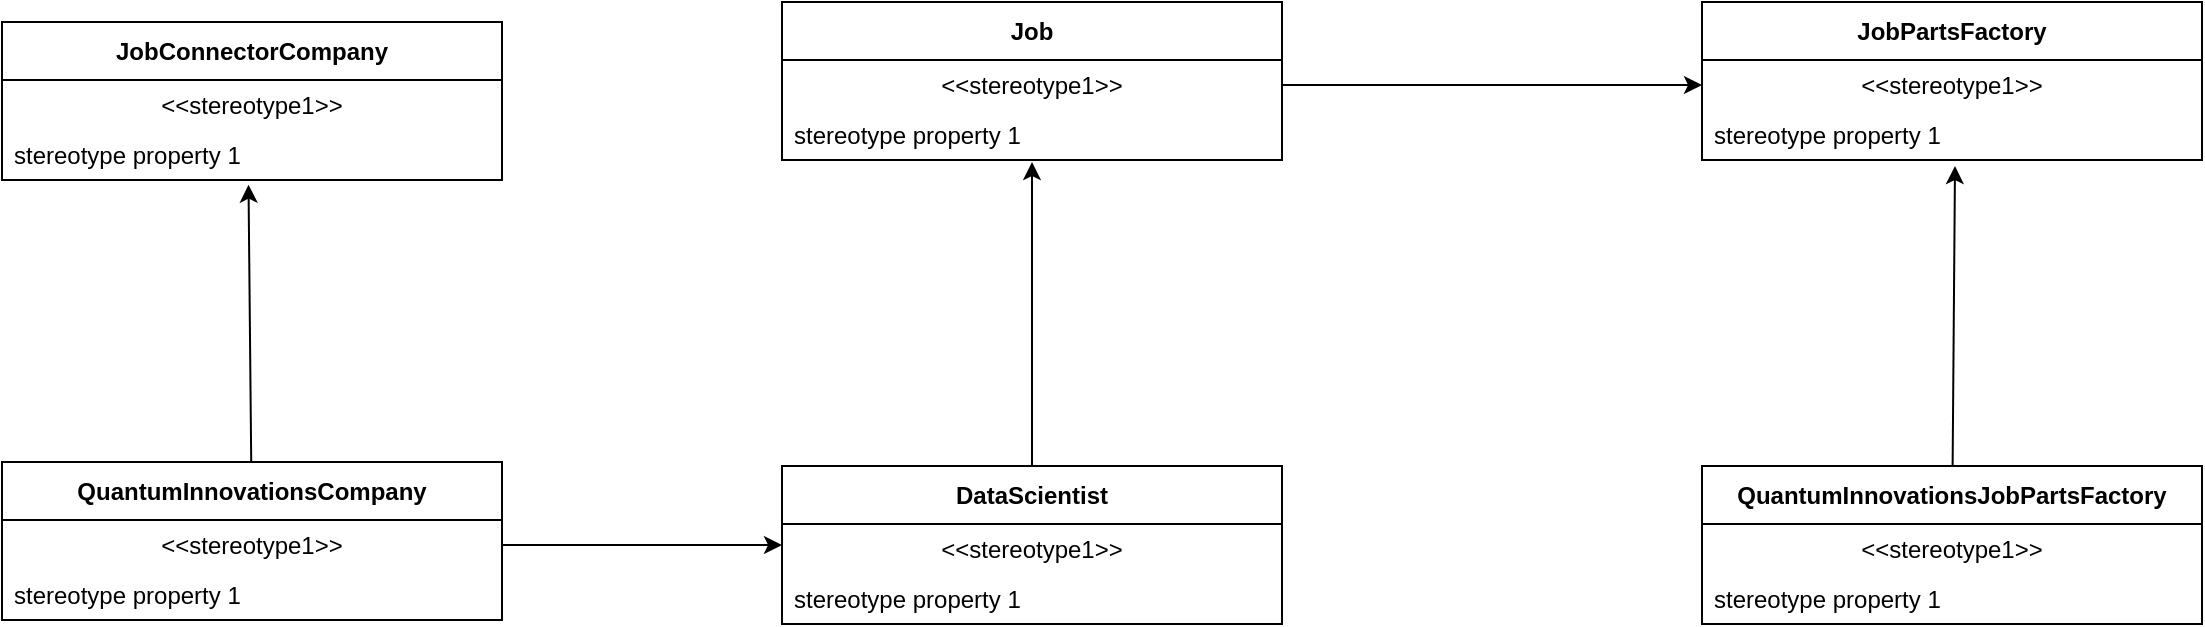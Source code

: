<mxfile version="22.1.4" type="github">
  <diagram name="Page-1" id="hUjEpkly2eNINpmnEEEA">
    <mxGraphModel dx="913" dy="461" grid="1" gridSize="10" guides="1" tooltips="1" connect="1" arrows="1" fold="1" page="1" pageScale="1" pageWidth="827" pageHeight="1169" math="0" shadow="0">
      <root>
        <mxCell id="0" />
        <mxCell id="1" parent="0" />
        <mxCell id="NbQcgySadGwn3jhOum9s-8" value="JobConnectorCompany" style="swimlane;fontStyle=1;align=center;verticalAlign=middle;childLayout=stackLayout;horizontal=1;startSize=29;horizontalStack=0;resizeParent=1;resizeParentMax=0;resizeLast=0;collapsible=0;marginBottom=0;html=1;whiteSpace=wrap;" vertex="1" parent="1">
          <mxGeometry x="300" y="90" width="250" height="79" as="geometry" />
        </mxCell>
        <mxCell id="NbQcgySadGwn3jhOum9s-9" value="&amp;lt;&amp;lt;stereotype1&amp;gt;&amp;gt;" style="text;html=1;strokeColor=none;fillColor=none;align=center;verticalAlign=middle;spacingLeft=4;spacingRight=4;overflow=hidden;rotatable=0;points=[[0,0.5],[1,0.5]];portConstraint=eastwest;whiteSpace=wrap;" vertex="1" parent="NbQcgySadGwn3jhOum9s-8">
          <mxGeometry y="29" width="250" height="25" as="geometry" />
        </mxCell>
        <mxCell id="NbQcgySadGwn3jhOum9s-10" value="stereotype property 1" style="text;html=1;strokeColor=none;fillColor=none;align=left;verticalAlign=middle;spacingLeft=4;spacingRight=4;overflow=hidden;rotatable=0;points=[[0,0.5],[1,0.5]];portConstraint=eastwest;whiteSpace=wrap;" vertex="1" parent="NbQcgySadGwn3jhOum9s-8">
          <mxGeometry y="54" width="250" height="25" as="geometry" />
        </mxCell>
        <mxCell id="NbQcgySadGwn3jhOum9s-11" value="QuantumInnovationsCompany" style="swimlane;fontStyle=1;align=center;verticalAlign=middle;childLayout=stackLayout;horizontal=1;startSize=29;horizontalStack=0;resizeParent=1;resizeParentMax=0;resizeLast=0;collapsible=0;marginBottom=0;html=1;whiteSpace=wrap;" vertex="1" parent="1">
          <mxGeometry x="300" y="310" width="250" height="79" as="geometry" />
        </mxCell>
        <mxCell id="NbQcgySadGwn3jhOum9s-12" value="&amp;lt;&amp;lt;stereotype1&amp;gt;&amp;gt;" style="text;html=1;strokeColor=none;fillColor=none;align=center;verticalAlign=middle;spacingLeft=4;spacingRight=4;overflow=hidden;rotatable=0;points=[[0,0.5],[1,0.5]];portConstraint=eastwest;whiteSpace=wrap;" vertex="1" parent="NbQcgySadGwn3jhOum9s-11">
          <mxGeometry y="29" width="250" height="25" as="geometry" />
        </mxCell>
        <mxCell id="NbQcgySadGwn3jhOum9s-13" value="stereotype property 1" style="text;html=1;strokeColor=none;fillColor=none;align=left;verticalAlign=middle;spacingLeft=4;spacingRight=4;overflow=hidden;rotatable=0;points=[[0,0.5],[1,0.5]];portConstraint=eastwest;whiteSpace=wrap;" vertex="1" parent="NbQcgySadGwn3jhOum9s-11">
          <mxGeometry y="54" width="250" height="25" as="geometry" />
        </mxCell>
        <mxCell id="NbQcgySadGwn3jhOum9s-20" value="Job" style="swimlane;fontStyle=1;align=center;verticalAlign=middle;childLayout=stackLayout;horizontal=1;startSize=29;horizontalStack=0;resizeParent=1;resizeParentMax=0;resizeLast=0;collapsible=0;marginBottom=0;html=1;whiteSpace=wrap;" vertex="1" parent="1">
          <mxGeometry x="690" y="80" width="250" height="79" as="geometry" />
        </mxCell>
        <mxCell id="NbQcgySadGwn3jhOum9s-21" value="&amp;lt;&amp;lt;stereotype1&amp;gt;&amp;gt;" style="text;html=1;strokeColor=none;fillColor=none;align=center;verticalAlign=middle;spacingLeft=4;spacingRight=4;overflow=hidden;rotatable=0;points=[[0,0.5],[1,0.5]];portConstraint=eastwest;whiteSpace=wrap;" vertex="1" parent="NbQcgySadGwn3jhOum9s-20">
          <mxGeometry y="29" width="250" height="25" as="geometry" />
        </mxCell>
        <mxCell id="NbQcgySadGwn3jhOum9s-22" value="stereotype property 1" style="text;html=1;strokeColor=none;fillColor=none;align=left;verticalAlign=middle;spacingLeft=4;spacingRight=4;overflow=hidden;rotatable=0;points=[[0,0.5],[1,0.5]];portConstraint=eastwest;whiteSpace=wrap;" vertex="1" parent="NbQcgySadGwn3jhOum9s-20">
          <mxGeometry y="54" width="250" height="25" as="geometry" />
        </mxCell>
        <mxCell id="NbQcgySadGwn3jhOum9s-23" value="DataScientist" style="swimlane;fontStyle=1;align=center;verticalAlign=middle;childLayout=stackLayout;horizontal=1;startSize=29;horizontalStack=0;resizeParent=1;resizeParentMax=0;resizeLast=0;collapsible=0;marginBottom=0;html=1;whiteSpace=wrap;" vertex="1" parent="1">
          <mxGeometry x="690" y="312" width="250" height="79" as="geometry" />
        </mxCell>
        <mxCell id="NbQcgySadGwn3jhOum9s-24" value="&amp;lt;&amp;lt;stereotype1&amp;gt;&amp;gt;" style="text;html=1;strokeColor=none;fillColor=none;align=center;verticalAlign=middle;spacingLeft=4;spacingRight=4;overflow=hidden;rotatable=0;points=[[0,0.5],[1,0.5]];portConstraint=eastwest;whiteSpace=wrap;" vertex="1" parent="NbQcgySadGwn3jhOum9s-23">
          <mxGeometry y="29" width="250" height="25" as="geometry" />
        </mxCell>
        <mxCell id="NbQcgySadGwn3jhOum9s-25" value="stereotype property 1" style="text;html=1;strokeColor=none;fillColor=none;align=left;verticalAlign=middle;spacingLeft=4;spacingRight=4;overflow=hidden;rotatable=0;points=[[0,0.5],[1,0.5]];portConstraint=eastwest;whiteSpace=wrap;" vertex="1" parent="NbQcgySadGwn3jhOum9s-23">
          <mxGeometry y="54" width="250" height="25" as="geometry" />
        </mxCell>
        <mxCell id="NbQcgySadGwn3jhOum9s-27" style="rounded=0;orthogonalLoop=1;jettySize=auto;html=1;exitX=1;exitY=0.5;exitDx=0;exitDy=0;entryX=0;entryY=0.5;entryDx=0;entryDy=0;" edge="1" parent="1" source="NbQcgySadGwn3jhOum9s-12" target="NbQcgySadGwn3jhOum9s-23">
          <mxGeometry relative="1" as="geometry" />
        </mxCell>
        <mxCell id="NbQcgySadGwn3jhOum9s-28" style="rounded=0;orthogonalLoop=1;jettySize=auto;html=1;entryX=0.493;entryY=1.094;entryDx=0;entryDy=0;entryPerimeter=0;" edge="1" parent="1" source="NbQcgySadGwn3jhOum9s-11" target="NbQcgySadGwn3jhOum9s-10">
          <mxGeometry relative="1" as="geometry" />
        </mxCell>
        <mxCell id="NbQcgySadGwn3jhOum9s-29" style="edgeStyle=orthogonalEdgeStyle;rounded=0;orthogonalLoop=1;jettySize=auto;html=1;entryX=0.5;entryY=1.04;entryDx=0;entryDy=0;entryPerimeter=0;" edge="1" parent="1" source="NbQcgySadGwn3jhOum9s-23" target="NbQcgySadGwn3jhOum9s-22">
          <mxGeometry relative="1" as="geometry" />
        </mxCell>
        <mxCell id="NbQcgySadGwn3jhOum9s-30" value="JobPartsFactory" style="swimlane;fontStyle=1;align=center;verticalAlign=middle;childLayout=stackLayout;horizontal=1;startSize=29;horizontalStack=0;resizeParent=1;resizeParentMax=0;resizeLast=0;collapsible=0;marginBottom=0;html=1;whiteSpace=wrap;" vertex="1" parent="1">
          <mxGeometry x="1150" y="80" width="250" height="79" as="geometry" />
        </mxCell>
        <mxCell id="NbQcgySadGwn3jhOum9s-31" value="&amp;lt;&amp;lt;stereotype1&amp;gt;&amp;gt;" style="text;html=1;strokeColor=none;fillColor=none;align=center;verticalAlign=middle;spacingLeft=4;spacingRight=4;overflow=hidden;rotatable=0;points=[[0,0.5],[1,0.5]];portConstraint=eastwest;whiteSpace=wrap;" vertex="1" parent="NbQcgySadGwn3jhOum9s-30">
          <mxGeometry y="29" width="250" height="25" as="geometry" />
        </mxCell>
        <mxCell id="NbQcgySadGwn3jhOum9s-32" value="stereotype property 1" style="text;html=1;strokeColor=none;fillColor=none;align=left;verticalAlign=middle;spacingLeft=4;spacingRight=4;overflow=hidden;rotatable=0;points=[[0,0.5],[1,0.5]];portConstraint=eastwest;whiteSpace=wrap;" vertex="1" parent="NbQcgySadGwn3jhOum9s-30">
          <mxGeometry y="54" width="250" height="25" as="geometry" />
        </mxCell>
        <mxCell id="NbQcgySadGwn3jhOum9s-36" value="QuantumInnovationsJobPartsFactory" style="swimlane;fontStyle=1;align=center;verticalAlign=middle;childLayout=stackLayout;horizontal=1;startSize=29;horizontalStack=0;resizeParent=1;resizeParentMax=0;resizeLast=0;collapsible=0;marginBottom=0;html=1;whiteSpace=wrap;" vertex="1" parent="1">
          <mxGeometry x="1150" y="312" width="250" height="79" as="geometry" />
        </mxCell>
        <mxCell id="NbQcgySadGwn3jhOum9s-37" value="&amp;lt;&amp;lt;stereotype1&amp;gt;&amp;gt;" style="text;html=1;strokeColor=none;fillColor=none;align=center;verticalAlign=middle;spacingLeft=4;spacingRight=4;overflow=hidden;rotatable=0;points=[[0,0.5],[1,0.5]];portConstraint=eastwest;whiteSpace=wrap;" vertex="1" parent="NbQcgySadGwn3jhOum9s-36">
          <mxGeometry y="29" width="250" height="25" as="geometry" />
        </mxCell>
        <mxCell id="NbQcgySadGwn3jhOum9s-38" value="stereotype property 1" style="text;html=1;strokeColor=none;fillColor=none;align=left;verticalAlign=middle;spacingLeft=4;spacingRight=4;overflow=hidden;rotatable=0;points=[[0,0.5],[1,0.5]];portConstraint=eastwest;whiteSpace=wrap;" vertex="1" parent="NbQcgySadGwn3jhOum9s-36">
          <mxGeometry y="54" width="250" height="25" as="geometry" />
        </mxCell>
        <mxCell id="NbQcgySadGwn3jhOum9s-39" style="edgeStyle=orthogonalEdgeStyle;rounded=0;orthogonalLoop=1;jettySize=auto;html=1;entryX=0;entryY=0.5;entryDx=0;entryDy=0;" edge="1" parent="1" source="NbQcgySadGwn3jhOum9s-21" target="NbQcgySadGwn3jhOum9s-31">
          <mxGeometry relative="1" as="geometry" />
        </mxCell>
        <mxCell id="NbQcgySadGwn3jhOum9s-40" style="rounded=0;orthogonalLoop=1;jettySize=auto;html=1;entryX=0.506;entryY=1.12;entryDx=0;entryDy=0;entryPerimeter=0;" edge="1" parent="1" source="NbQcgySadGwn3jhOum9s-36" target="NbQcgySadGwn3jhOum9s-32">
          <mxGeometry relative="1" as="geometry" />
        </mxCell>
      </root>
    </mxGraphModel>
  </diagram>
</mxfile>
